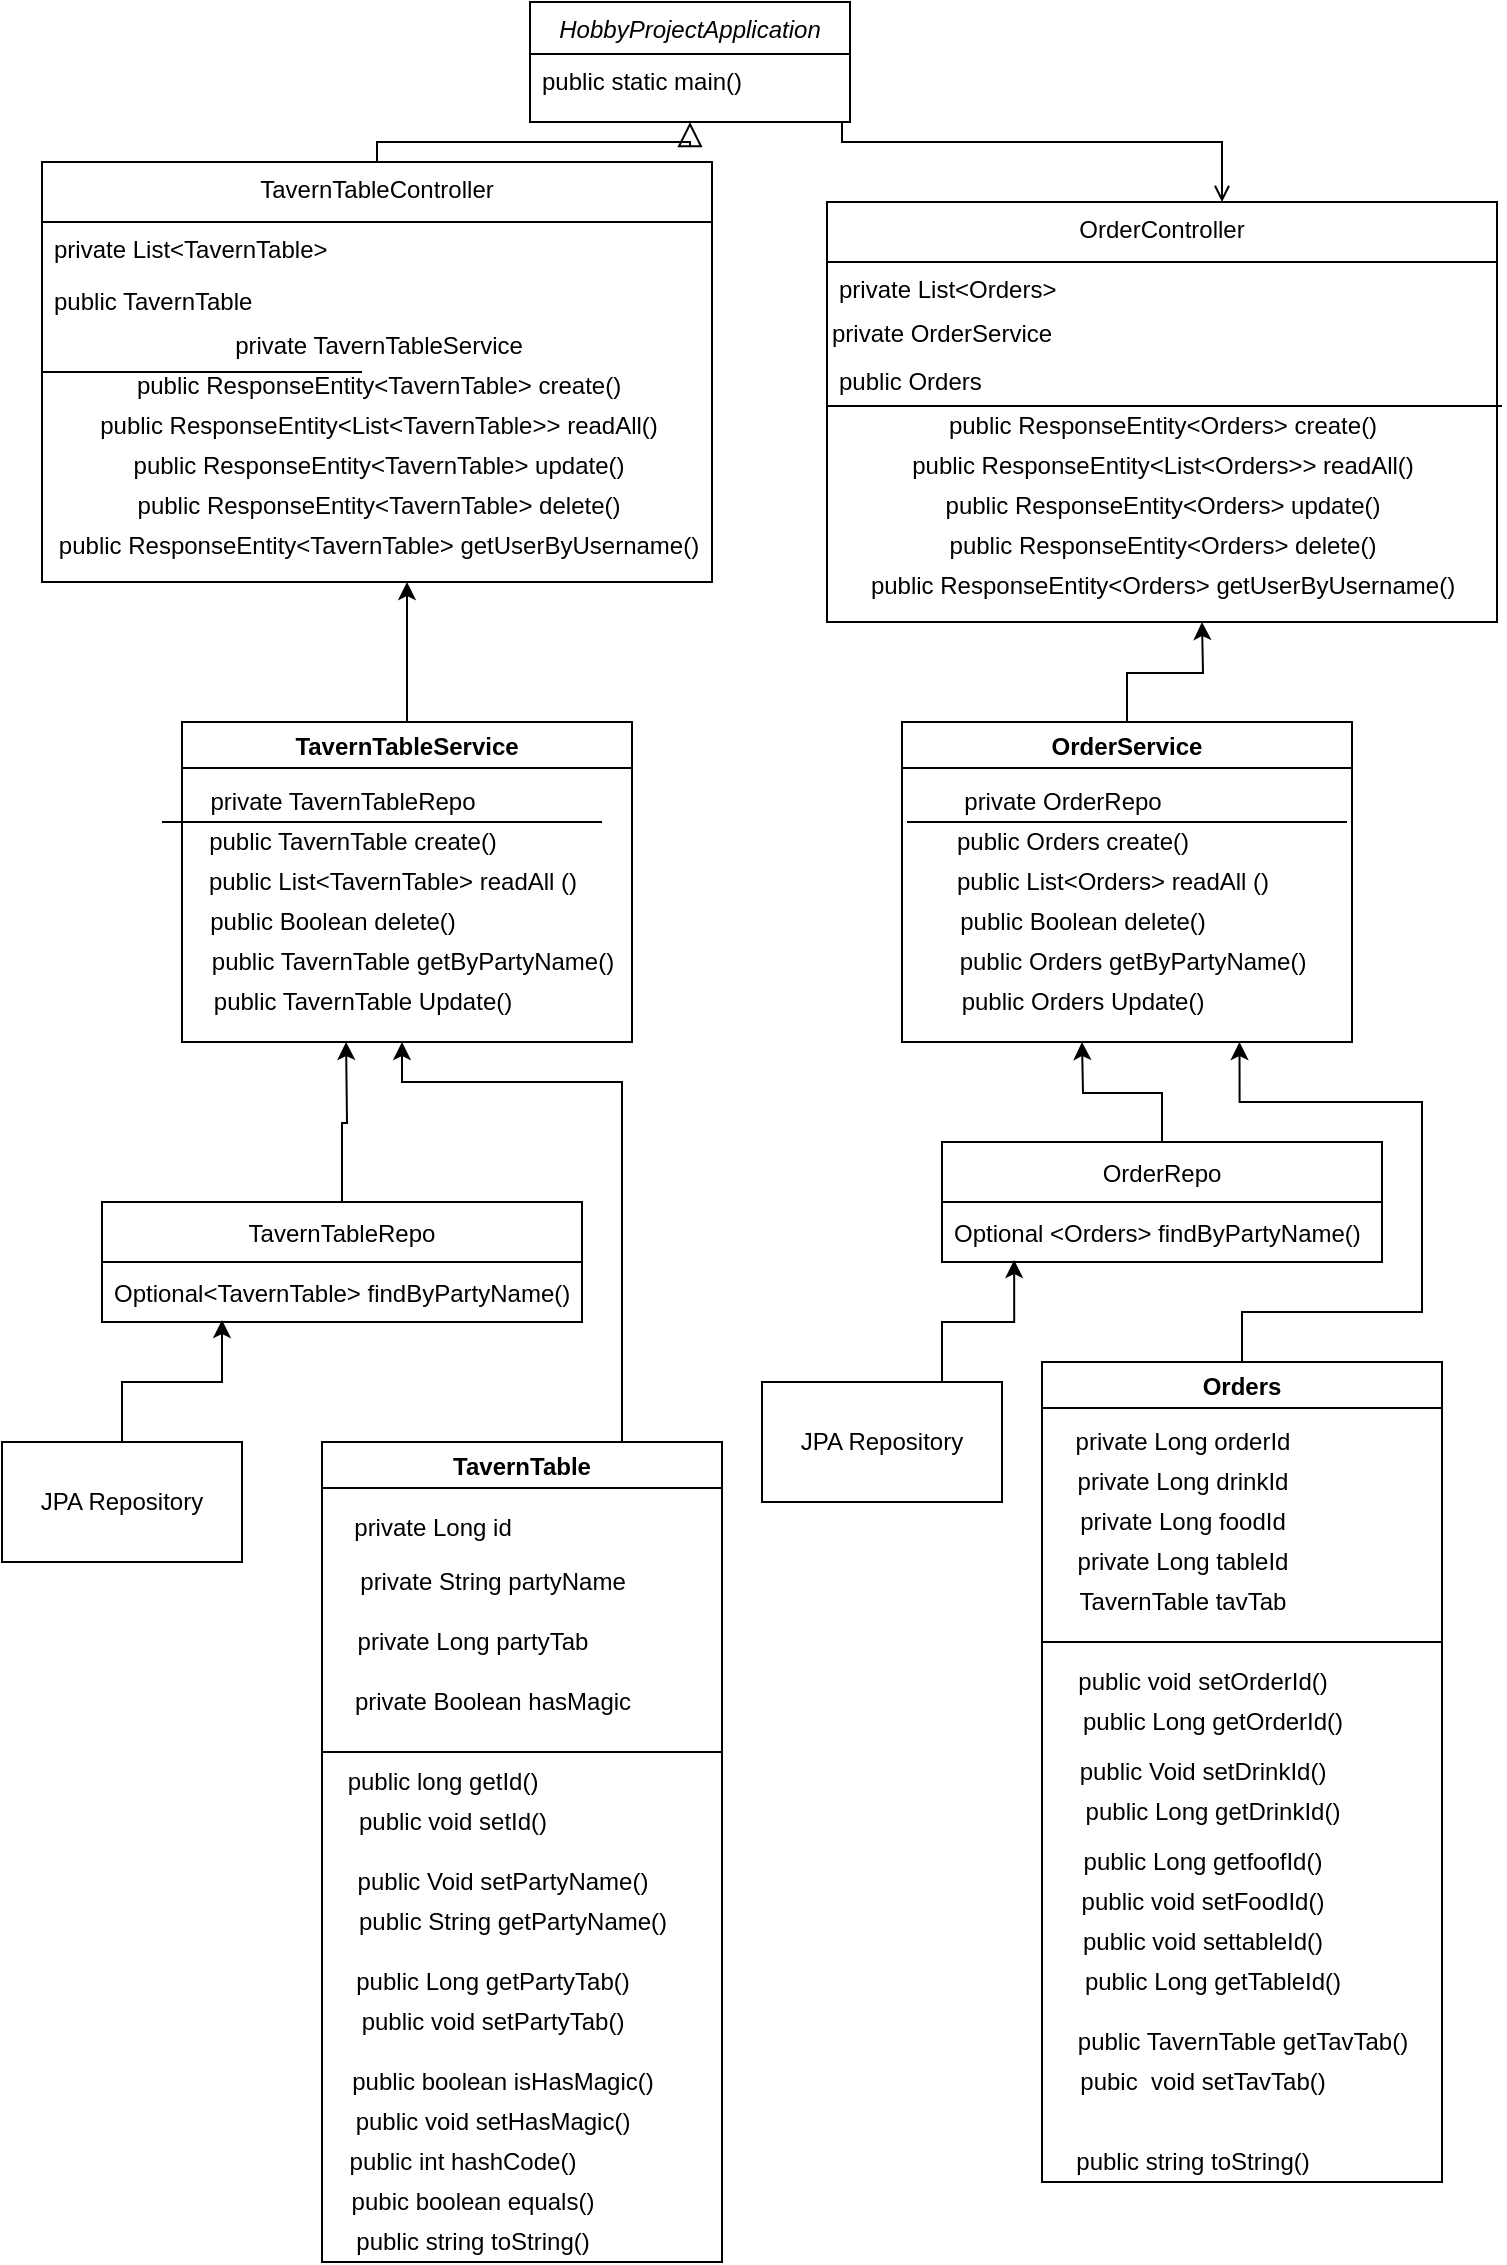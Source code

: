 <mxfile version="15.8.3" type="device"><diagram id="C5RBs43oDa-KdzZeNtuy" name="Page-1"><mxGraphModel dx="1422" dy="794" grid="1" gridSize="10" guides="1" tooltips="1" connect="1" arrows="1" fold="1" page="1" pageScale="1" pageWidth="827" pageHeight="1169" math="0" shadow="0"><root><mxCell id="WIyWlLk6GJQsqaUBKTNV-0"/><mxCell id="WIyWlLk6GJQsqaUBKTNV-1" parent="WIyWlLk6GJQsqaUBKTNV-0"/><mxCell id="zkfFHV4jXpPFQw0GAbJ--0" value="HobbyProjectApplication" style="swimlane;fontStyle=2;align=center;verticalAlign=top;childLayout=stackLayout;horizontal=1;startSize=26;horizontalStack=0;resizeParent=1;resizeLast=0;collapsible=1;marginBottom=0;rounded=0;shadow=0;strokeWidth=1;" parent="WIyWlLk6GJQsqaUBKTNV-1" vertex="1"><mxGeometry x="334" y="30" width="160" height="60" as="geometry"><mxRectangle x="230" y="140" width="160" height="26" as="alternateBounds"/></mxGeometry></mxCell><mxCell id="zkfFHV4jXpPFQw0GAbJ--1" value="public static main()" style="text;align=left;verticalAlign=top;spacingLeft=4;spacingRight=4;overflow=hidden;rotatable=0;points=[[0,0.5],[1,0.5]];portConstraint=eastwest;" parent="zkfFHV4jXpPFQw0GAbJ--0" vertex="1"><mxGeometry y="26" width="160" height="26" as="geometry"/></mxCell><mxCell id="zkfFHV4jXpPFQw0GAbJ--6" value="TavernTableController" style="swimlane;fontStyle=0;align=center;verticalAlign=top;childLayout=stackLayout;horizontal=1;startSize=30;horizontalStack=0;resizeParent=1;resizeLast=0;collapsible=1;marginBottom=0;rounded=0;shadow=0;strokeWidth=1;" parent="WIyWlLk6GJQsqaUBKTNV-1" vertex="1"><mxGeometry x="90" y="110" width="335" height="210" as="geometry"><mxRectangle x="130" y="380" width="160" height="26" as="alternateBounds"/></mxGeometry></mxCell><mxCell id="zkfFHV4jXpPFQw0GAbJ--7" value="private List&lt;TavernTable&gt;" style="text;align=left;verticalAlign=top;spacingLeft=4;spacingRight=4;overflow=hidden;rotatable=0;points=[[0,0.5],[1,0.5]];portConstraint=eastwest;" parent="zkfFHV4jXpPFQw0GAbJ--6" vertex="1"><mxGeometry y="30" width="335" height="26" as="geometry"/></mxCell><mxCell id="zkfFHV4jXpPFQw0GAbJ--8" value="public TavernTable" style="text;align=left;verticalAlign=top;spacingLeft=4;spacingRight=4;overflow=hidden;rotatable=0;points=[[0,0.5],[1,0.5]];portConstraint=eastwest;rounded=0;shadow=0;html=0;" parent="zkfFHV4jXpPFQw0GAbJ--6" vertex="1"><mxGeometry y="56" width="335" height="26" as="geometry"/></mxCell><mxCell id="3MEpa-SZB2q9y29wd3tS-119" value="" style="endArrow=none;html=1;rounded=0;exitX=0;exitY=1.15;exitDx=0;exitDy=0;exitPerimeter=0;" edge="1" parent="zkfFHV4jXpPFQw0GAbJ--6" source="3MEpa-SZB2q9y29wd3tS-117"><mxGeometry width="50" height="50" relative="1" as="geometry"><mxPoint x="30" y="102" as="sourcePoint"/><mxPoint x="160" y="105" as="targetPoint"/></mxGeometry></mxCell><mxCell id="3MEpa-SZB2q9y29wd3tS-117" value="private TavernTableService" style="text;html=1;align=center;verticalAlign=middle;resizable=0;points=[];autosize=1;strokeColor=none;fillColor=none;" vertex="1" parent="zkfFHV4jXpPFQw0GAbJ--6"><mxGeometry y="82" width="335" height="20" as="geometry"/></mxCell><mxCell id="3MEpa-SZB2q9y29wd3tS-120" value="public ResponseEntity&amp;lt;TavernTable&amp;gt; create()" style="text;html=1;align=center;verticalAlign=middle;resizable=0;points=[];autosize=1;strokeColor=none;fillColor=none;" vertex="1" parent="zkfFHV4jXpPFQw0GAbJ--6"><mxGeometry y="102" width="335" height="20" as="geometry"/></mxCell><mxCell id="3MEpa-SZB2q9y29wd3tS-121" value="public ResponseEntity&amp;lt;List&amp;lt;TavernTable&amp;gt;&amp;gt; readAll()" style="text;html=1;align=center;verticalAlign=middle;resizable=0;points=[];autosize=1;strokeColor=none;fillColor=none;" vertex="1" parent="zkfFHV4jXpPFQw0GAbJ--6"><mxGeometry y="122" width="335" height="20" as="geometry"/></mxCell><mxCell id="3MEpa-SZB2q9y29wd3tS-122" value="public ResponseEntity&amp;lt;TavernTable&amp;gt; update()" style="text;html=1;align=center;verticalAlign=middle;resizable=0;points=[];autosize=1;strokeColor=none;fillColor=none;" vertex="1" parent="zkfFHV4jXpPFQw0GAbJ--6"><mxGeometry y="142" width="335" height="20" as="geometry"/></mxCell><mxCell id="3MEpa-SZB2q9y29wd3tS-124" value="public ResponseEntity&amp;lt;TavernTable&amp;gt; delete()" style="text;html=1;align=center;verticalAlign=middle;resizable=0;points=[];autosize=1;strokeColor=none;fillColor=none;" vertex="1" parent="zkfFHV4jXpPFQw0GAbJ--6"><mxGeometry y="162" width="335" height="20" as="geometry"/></mxCell><mxCell id="3MEpa-SZB2q9y29wd3tS-125" value="public ResponseEntity&amp;lt;TavernTable&amp;gt; getUserByUsername()" style="text;html=1;align=center;verticalAlign=middle;resizable=0;points=[];autosize=1;strokeColor=none;fillColor=none;" vertex="1" parent="zkfFHV4jXpPFQw0GAbJ--6"><mxGeometry y="182" width="335" height="20" as="geometry"/></mxCell><mxCell id="zkfFHV4jXpPFQw0GAbJ--12" value="" style="endArrow=block;endSize=10;endFill=0;shadow=0;strokeWidth=1;rounded=0;edgeStyle=elbowEdgeStyle;elbow=vertical;" parent="WIyWlLk6GJQsqaUBKTNV-1" source="zkfFHV4jXpPFQw0GAbJ--6" target="zkfFHV4jXpPFQw0GAbJ--0" edge="1"><mxGeometry width="160" relative="1" as="geometry"><mxPoint x="200" y="203" as="sourcePoint"/><mxPoint x="200" y="203" as="targetPoint"/></mxGeometry></mxCell><mxCell id="zkfFHV4jXpPFQw0GAbJ--26" value="" style="endArrow=open;shadow=0;strokeWidth=1;rounded=0;endFill=1;edgeStyle=elbowEdgeStyle;elbow=vertical;" parent="WIyWlLk6GJQsqaUBKTNV-1" source="zkfFHV4jXpPFQw0GAbJ--0" edge="1"><mxGeometry x="0.5" y="41" relative="1" as="geometry"><mxPoint x="380" y="192" as="sourcePoint"/><mxPoint x="680" y="130" as="targetPoint"/><mxPoint x="-40" y="32" as="offset"/><Array as="points"><mxPoint x="490" y="100"/></Array></mxGeometry></mxCell><mxCell id="3MEpa-SZB2q9y29wd3tS-96" style="edgeStyle=orthogonalEdgeStyle;rounded=0;orthogonalLoop=1;jettySize=auto;html=1;entryX=0.586;entryY=1;entryDx=0;entryDy=0;entryPerimeter=0;" edge="1" parent="WIyWlLk6GJQsqaUBKTNV-1" source="3MEpa-SZB2q9y29wd3tS-5"><mxGeometry relative="1" as="geometry"><mxPoint x="242.04" y="550" as="targetPoint"/></mxGeometry></mxCell><mxCell id="3MEpa-SZB2q9y29wd3tS-5" value="TavernTableRepo" style="swimlane;fontStyle=0;childLayout=stackLayout;horizontal=1;startSize=30;horizontalStack=0;resizeParent=1;resizeParentMax=0;resizeLast=0;collapsible=1;marginBottom=0;" vertex="1" parent="WIyWlLk6GJQsqaUBKTNV-1"><mxGeometry x="120" y="630" width="240" height="60" as="geometry"/></mxCell><mxCell id="3MEpa-SZB2q9y29wd3tS-8" value="Optional&lt;TavernTable&gt; findByPartyName()" style="text;strokeColor=none;fillColor=none;align=left;verticalAlign=middle;spacingLeft=4;spacingRight=4;overflow=hidden;points=[[0,0.5],[1,0.5]];portConstraint=eastwest;rotatable=0;" vertex="1" parent="3MEpa-SZB2q9y29wd3tS-5"><mxGeometry y="30" width="240" height="30" as="geometry"/></mxCell><mxCell id="3MEpa-SZB2q9y29wd3tS-93" style="edgeStyle=orthogonalEdgeStyle;rounded=0;orthogonalLoop=1;jettySize=auto;html=1;exitX=0.5;exitY=0;exitDx=0;exitDy=0;entryX=0.25;entryY=0.967;entryDx=0;entryDy=0;entryPerimeter=0;" edge="1" parent="WIyWlLk6GJQsqaUBKTNV-1" source="3MEpa-SZB2q9y29wd3tS-9" target="3MEpa-SZB2q9y29wd3tS-8"><mxGeometry relative="1" as="geometry"/></mxCell><mxCell id="3MEpa-SZB2q9y29wd3tS-9" value="JPA Repository" style="rounded=0;whiteSpace=wrap;html=1;" vertex="1" parent="WIyWlLk6GJQsqaUBKTNV-1"><mxGeometry x="70" y="750" width="120" height="60" as="geometry"/></mxCell><mxCell id="3MEpa-SZB2q9y29wd3tS-116" style="edgeStyle=orthogonalEdgeStyle;rounded=0;orthogonalLoop=1;jettySize=auto;html=1;" edge="1" parent="WIyWlLk6GJQsqaUBKTNV-1" source="3MEpa-SZB2q9y29wd3tS-22"><mxGeometry relative="1" as="geometry"><mxPoint x="610" y="550" as="targetPoint"/></mxGeometry></mxCell><mxCell id="3MEpa-SZB2q9y29wd3tS-22" value="OrderRepo" style="swimlane;fontStyle=0;childLayout=stackLayout;horizontal=1;startSize=30;horizontalStack=0;resizeParent=1;resizeParentMax=0;resizeLast=0;collapsible=1;marginBottom=0;" vertex="1" parent="WIyWlLk6GJQsqaUBKTNV-1"><mxGeometry x="540" y="600" width="220" height="60" as="geometry"/></mxCell><mxCell id="3MEpa-SZB2q9y29wd3tS-23" value="Optional &lt;Orders&gt; findByPartyName()" style="text;strokeColor=none;fillColor=none;align=left;verticalAlign=middle;spacingLeft=4;spacingRight=4;overflow=hidden;points=[[0,0.5],[1,0.5]];portConstraint=eastwest;rotatable=0;" vertex="1" parent="3MEpa-SZB2q9y29wd3tS-22"><mxGeometry y="30" width="220" height="30" as="geometry"/></mxCell><mxCell id="3MEpa-SZB2q9y29wd3tS-97" style="edgeStyle=orthogonalEdgeStyle;rounded=0;orthogonalLoop=1;jettySize=auto;html=1;exitX=0.75;exitY=0;exitDx=0;exitDy=0;entryX=0.164;entryY=0.967;entryDx=0;entryDy=0;entryPerimeter=0;" edge="1" parent="WIyWlLk6GJQsqaUBKTNV-1" source="3MEpa-SZB2q9y29wd3tS-26" target="3MEpa-SZB2q9y29wd3tS-23"><mxGeometry relative="1" as="geometry"/></mxCell><mxCell id="3MEpa-SZB2q9y29wd3tS-26" value="JPA Repository" style="rounded=0;whiteSpace=wrap;html=1;" vertex="1" parent="WIyWlLk6GJQsqaUBKTNV-1"><mxGeometry x="450" y="720" width="120" height="60" as="geometry"/></mxCell><mxCell id="3MEpa-SZB2q9y29wd3tS-95" style="edgeStyle=orthogonalEdgeStyle;rounded=0;orthogonalLoop=1;jettySize=auto;html=1;exitX=0.75;exitY=0;exitDx=0;exitDy=0;" edge="1" parent="WIyWlLk6GJQsqaUBKTNV-1" source="3MEpa-SZB2q9y29wd3tS-40"><mxGeometry relative="1" as="geometry"><mxPoint x="270" y="550" as="targetPoint"/><Array as="points"><mxPoint x="380" y="570"/><mxPoint x="270" y="570"/></Array></mxGeometry></mxCell><mxCell id="3MEpa-SZB2q9y29wd3tS-40" value="TavernTable" style="swimlane;" vertex="1" parent="WIyWlLk6GJQsqaUBKTNV-1"><mxGeometry x="230" y="750" width="200" height="410" as="geometry"/></mxCell><mxCell id="3MEpa-SZB2q9y29wd3tS-41" value="private Long id" style="text;html=1;align=center;verticalAlign=middle;resizable=0;points=[];autosize=1;strokeColor=none;fillColor=none;" vertex="1" parent="3MEpa-SZB2q9y29wd3tS-40"><mxGeometry x="10" y="33" width="90" height="20" as="geometry"/></mxCell><mxCell id="3MEpa-SZB2q9y29wd3tS-43" value="private String partyName" style="text;html=1;align=center;verticalAlign=middle;resizable=0;points=[];autosize=1;strokeColor=none;fillColor=none;" vertex="1" parent="3MEpa-SZB2q9y29wd3tS-40"><mxGeometry x="10" y="60" width="150" height="20" as="geometry"/></mxCell><mxCell id="3MEpa-SZB2q9y29wd3tS-44" value="private Long partyTab" style="text;html=1;align=center;verticalAlign=middle;resizable=0;points=[];autosize=1;strokeColor=none;fillColor=none;" vertex="1" parent="3MEpa-SZB2q9y29wd3tS-40"><mxGeometry x="10" y="90" width="130" height="20" as="geometry"/></mxCell><mxCell id="3MEpa-SZB2q9y29wd3tS-45" value="private Boolean hasMagic" style="text;html=1;align=center;verticalAlign=middle;resizable=0;points=[];autosize=1;strokeColor=none;fillColor=none;" vertex="1" parent="3MEpa-SZB2q9y29wd3tS-40"><mxGeometry x="10" y="120" width="150" height="20" as="geometry"/></mxCell><mxCell id="3MEpa-SZB2q9y29wd3tS-46" value="" style="endArrow=none;html=1;rounded=0;" edge="1" parent="3MEpa-SZB2q9y29wd3tS-40"><mxGeometry width="50" height="50" relative="1" as="geometry"><mxPoint y="155" as="sourcePoint"/><mxPoint x="200" y="155" as="targetPoint"/></mxGeometry></mxCell><mxCell id="3MEpa-SZB2q9y29wd3tS-49" value="public Void setPartyName()" style="text;html=1;align=center;verticalAlign=middle;resizable=0;points=[];autosize=1;strokeColor=none;fillColor=none;" vertex="1" parent="3MEpa-SZB2q9y29wd3tS-40"><mxGeometry x="10" y="210" width="160" height="20" as="geometry"/></mxCell><mxCell id="3MEpa-SZB2q9y29wd3tS-50" value="public String getPartyName()" style="text;html=1;align=center;verticalAlign=middle;resizable=0;points=[];autosize=1;strokeColor=none;fillColor=none;" vertex="1" parent="3MEpa-SZB2q9y29wd3tS-40"><mxGeometry x="10" y="230" width="170" height="20" as="geometry"/></mxCell><mxCell id="3MEpa-SZB2q9y29wd3tS-51" value="public Long getPartyTab()" style="text;html=1;align=center;verticalAlign=middle;resizable=0;points=[];autosize=1;strokeColor=none;fillColor=none;" vertex="1" parent="3MEpa-SZB2q9y29wd3tS-40"><mxGeometry x="10" y="260" width="150" height="20" as="geometry"/></mxCell><mxCell id="3MEpa-SZB2q9y29wd3tS-52" value="public void setPartyTab()" style="text;html=1;align=center;verticalAlign=middle;resizable=0;points=[];autosize=1;strokeColor=none;fillColor=none;" vertex="1" parent="3MEpa-SZB2q9y29wd3tS-40"><mxGeometry x="10" y="280" width="150" height="20" as="geometry"/></mxCell><mxCell id="3MEpa-SZB2q9y29wd3tS-53" value="public boolean isHasMagic()" style="text;html=1;align=center;verticalAlign=middle;resizable=0;points=[];autosize=1;strokeColor=none;fillColor=none;" vertex="1" parent="3MEpa-SZB2q9y29wd3tS-40"><mxGeometry x="5" y="310" width="170" height="20" as="geometry"/></mxCell><mxCell id="3MEpa-SZB2q9y29wd3tS-48" value="public void setId()" style="text;html=1;align=center;verticalAlign=middle;resizable=0;points=[];autosize=1;strokeColor=none;fillColor=none;" vertex="1" parent="3MEpa-SZB2q9y29wd3tS-40"><mxGeometry x="10" y="180" width="110" height="20" as="geometry"/></mxCell><mxCell id="3MEpa-SZB2q9y29wd3tS-54" value="public void setHasMagic()" style="text;html=1;align=center;verticalAlign=middle;resizable=0;points=[];autosize=1;strokeColor=none;fillColor=none;" vertex="1" parent="3MEpa-SZB2q9y29wd3tS-40"><mxGeometry x="10" y="330" width="150" height="20" as="geometry"/></mxCell><mxCell id="3MEpa-SZB2q9y29wd3tS-56" value="pubic boolean equals()" style="text;html=1;align=center;verticalAlign=middle;resizable=0;points=[];autosize=1;strokeColor=none;fillColor=none;" vertex="1" parent="3MEpa-SZB2q9y29wd3tS-40"><mxGeometry x="5" y="370" width="140" height="20" as="geometry"/></mxCell><mxCell id="3MEpa-SZB2q9y29wd3tS-57" value="public string toString()" style="text;html=1;align=center;verticalAlign=middle;resizable=0;points=[];autosize=1;strokeColor=none;fillColor=none;" vertex="1" parent="3MEpa-SZB2q9y29wd3tS-40"><mxGeometry x="10" y="390" width="130" height="20" as="geometry"/></mxCell><mxCell id="3MEpa-SZB2q9y29wd3tS-47" value="public long getId()" style="text;html=1;align=center;verticalAlign=middle;resizable=0;points=[];autosize=1;strokeColor=none;fillColor=none;" vertex="1" parent="WIyWlLk6GJQsqaUBKTNV-1"><mxGeometry x="235" y="910" width="110" height="20" as="geometry"/></mxCell><mxCell id="3MEpa-SZB2q9y29wd3tS-55" value="public int hashCode()" style="text;html=1;align=center;verticalAlign=middle;resizable=0;points=[];autosize=1;strokeColor=none;fillColor=none;" vertex="1" parent="WIyWlLk6GJQsqaUBKTNV-1"><mxGeometry x="235" y="1100" width="130" height="20" as="geometry"/></mxCell><mxCell id="3MEpa-SZB2q9y29wd3tS-98" style="edgeStyle=orthogonalEdgeStyle;rounded=0;orthogonalLoop=1;jettySize=auto;html=1;exitX=0.5;exitY=0;exitDx=0;exitDy=0;entryX=0.75;entryY=1;entryDx=0;entryDy=0;" edge="1" parent="WIyWlLk6GJQsqaUBKTNV-1" source="3MEpa-SZB2q9y29wd3tS-75" target="3MEpa-SZB2q9y29wd3tS-108"><mxGeometry relative="1" as="geometry"><Array as="points"><mxPoint x="690" y="685"/><mxPoint x="780" y="685"/><mxPoint x="780" y="580"/><mxPoint x="689" y="580"/></Array></mxGeometry></mxCell><mxCell id="3MEpa-SZB2q9y29wd3tS-75" value="Orders" style="swimlane;" vertex="1" parent="WIyWlLk6GJQsqaUBKTNV-1"><mxGeometry x="590" y="710" width="200" height="410" as="geometry"/></mxCell><mxCell id="3MEpa-SZB2q9y29wd3tS-76" value="private Long orderId" style="text;html=1;align=center;verticalAlign=middle;resizable=0;points=[];autosize=1;strokeColor=none;fillColor=none;" vertex="1" parent="3MEpa-SZB2q9y29wd3tS-75"><mxGeometry x="10" y="30" width="120" height="20" as="geometry"/></mxCell><mxCell id="3MEpa-SZB2q9y29wd3tS-77" value="private Long drinkId" style="text;html=1;align=center;verticalAlign=middle;resizable=0;points=[];autosize=1;strokeColor=none;fillColor=none;" vertex="1" parent="3MEpa-SZB2q9y29wd3tS-75"><mxGeometry x="10" y="50" width="120" height="20" as="geometry"/></mxCell><mxCell id="3MEpa-SZB2q9y29wd3tS-78" value="private Long foodId" style="text;html=1;align=center;verticalAlign=middle;resizable=0;points=[];autosize=1;strokeColor=none;fillColor=none;" vertex="1" parent="3MEpa-SZB2q9y29wd3tS-75"><mxGeometry x="10" y="70" width="120" height="20" as="geometry"/></mxCell><mxCell id="3MEpa-SZB2q9y29wd3tS-79" value="TavernTable tavTab" style="text;html=1;align=center;verticalAlign=middle;resizable=0;points=[];autosize=1;strokeColor=none;fillColor=none;" vertex="1" parent="3MEpa-SZB2q9y29wd3tS-75"><mxGeometry x="10" y="110" width="120" height="20" as="geometry"/></mxCell><mxCell id="3MEpa-SZB2q9y29wd3tS-80" value="" style="endArrow=none;html=1;rounded=0;" edge="1" parent="3MEpa-SZB2q9y29wd3tS-75"><mxGeometry width="50" height="50" relative="1" as="geometry"><mxPoint y="140" as="sourcePoint"/><mxPoint x="200" y="140" as="targetPoint"/><Array as="points"><mxPoint x="100" y="140"/></Array></mxGeometry></mxCell><mxCell id="3MEpa-SZB2q9y29wd3tS-81" value="public Void setDrinkId()" style="text;html=1;align=center;verticalAlign=middle;resizable=0;points=[];autosize=1;strokeColor=none;fillColor=none;" vertex="1" parent="3MEpa-SZB2q9y29wd3tS-75"><mxGeometry x="10" y="195" width="140" height="20" as="geometry"/></mxCell><mxCell id="3MEpa-SZB2q9y29wd3tS-82" value="public Long getDrinkId()" style="text;html=1;align=center;verticalAlign=middle;resizable=0;points=[];autosize=1;strokeColor=none;fillColor=none;" vertex="1" parent="3MEpa-SZB2q9y29wd3tS-75"><mxGeometry x="15" y="215" width="140" height="20" as="geometry"/></mxCell><mxCell id="3MEpa-SZB2q9y29wd3tS-83" value="public Long getfoofId()" style="text;html=1;align=center;verticalAlign=middle;resizable=0;points=[];autosize=1;strokeColor=none;fillColor=none;" vertex="1" parent="3MEpa-SZB2q9y29wd3tS-75"><mxGeometry x="15" y="240" width="130" height="20" as="geometry"/></mxCell><mxCell id="3MEpa-SZB2q9y29wd3tS-84" value="public void setFoodId()" style="text;html=1;align=center;verticalAlign=middle;resizable=0;points=[];autosize=1;strokeColor=none;fillColor=none;" vertex="1" parent="3MEpa-SZB2q9y29wd3tS-75"><mxGeometry x="10" y="260" width="140" height="20" as="geometry"/></mxCell><mxCell id="3MEpa-SZB2q9y29wd3tS-85" value="public Long getTableId()" style="text;html=1;align=center;verticalAlign=middle;resizable=0;points=[];autosize=1;strokeColor=none;fillColor=none;" vertex="1" parent="3MEpa-SZB2q9y29wd3tS-75"><mxGeometry x="15" y="300" width="140" height="20" as="geometry"/></mxCell><mxCell id="3MEpa-SZB2q9y29wd3tS-86" value="public void setOrderId()" style="text;html=1;align=center;verticalAlign=middle;resizable=0;points=[];autosize=1;strokeColor=none;fillColor=none;" vertex="1" parent="3MEpa-SZB2q9y29wd3tS-75"><mxGeometry x="10" y="150" width="140" height="20" as="geometry"/></mxCell><mxCell id="3MEpa-SZB2q9y29wd3tS-87" value="public void settableId()" style="text;html=1;align=center;verticalAlign=middle;resizable=0;points=[];autosize=1;strokeColor=none;fillColor=none;" vertex="1" parent="3MEpa-SZB2q9y29wd3tS-75"><mxGeometry x="10" y="280" width="140" height="20" as="geometry"/></mxCell><mxCell id="3MEpa-SZB2q9y29wd3tS-88" value="pubic&amp;nbsp; void setTavTab()" style="text;html=1;align=center;verticalAlign=middle;resizable=0;points=[];autosize=1;strokeColor=none;fillColor=none;" vertex="1" parent="3MEpa-SZB2q9y29wd3tS-75"><mxGeometry x="10" y="350" width="140" height="20" as="geometry"/></mxCell><mxCell id="3MEpa-SZB2q9y29wd3tS-89" value="public string toString()" style="text;html=1;align=center;verticalAlign=middle;resizable=0;points=[];autosize=1;strokeColor=none;fillColor=none;" vertex="1" parent="3MEpa-SZB2q9y29wd3tS-75"><mxGeometry x="10" y="390" width="130" height="20" as="geometry"/></mxCell><mxCell id="3MEpa-SZB2q9y29wd3tS-90" value="private Long tableId" style="text;html=1;align=center;verticalAlign=middle;resizable=0;points=[];autosize=1;strokeColor=none;fillColor=none;" vertex="1" parent="3MEpa-SZB2q9y29wd3tS-75"><mxGeometry x="10" y="90" width="120" height="20" as="geometry"/></mxCell><mxCell id="3MEpa-SZB2q9y29wd3tS-92" value="public Long getOrderId()" style="text;html=1;align=center;verticalAlign=middle;resizable=0;points=[];autosize=1;strokeColor=none;fillColor=none;" vertex="1" parent="3MEpa-SZB2q9y29wd3tS-75"><mxGeometry x="10" y="170" width="150" height="20" as="geometry"/></mxCell><mxCell id="3MEpa-SZB2q9y29wd3tS-91" value="public TavernTable getTavTab()" style="text;html=1;align=center;verticalAlign=middle;resizable=0;points=[];autosize=1;strokeColor=none;fillColor=none;" vertex="1" parent="3MEpa-SZB2q9y29wd3tS-75"><mxGeometry x="10" y="330" width="180" height="20" as="geometry"/></mxCell><mxCell id="3MEpa-SZB2q9y29wd3tS-126" style="edgeStyle=orthogonalEdgeStyle;rounded=0;orthogonalLoop=1;jettySize=auto;html=1;" edge="1" parent="WIyWlLk6GJQsqaUBKTNV-1" source="3MEpa-SZB2q9y29wd3tS-99"><mxGeometry relative="1" as="geometry"><mxPoint x="272.5" y="320" as="targetPoint"/></mxGeometry></mxCell><mxCell id="3MEpa-SZB2q9y29wd3tS-99" value="TavernTableService" style="swimlane;" vertex="1" parent="WIyWlLk6GJQsqaUBKTNV-1"><mxGeometry x="160" y="390" width="225" height="160" as="geometry"/></mxCell><mxCell id="3MEpa-SZB2q9y29wd3tS-100" value="private TavernTableRepo" style="text;html=1;align=center;verticalAlign=middle;resizable=0;points=[];autosize=1;strokeColor=none;fillColor=none;" vertex="1" parent="3MEpa-SZB2q9y29wd3tS-99"><mxGeometry x="5" y="30" width="150" height="20" as="geometry"/></mxCell><mxCell id="3MEpa-SZB2q9y29wd3tS-101" value="" style="endArrow=none;html=1;rounded=0;" edge="1" parent="3MEpa-SZB2q9y29wd3tS-99"><mxGeometry width="50" height="50" relative="1" as="geometry"><mxPoint x="-10" y="50" as="sourcePoint"/><mxPoint x="210" y="50" as="targetPoint"/></mxGeometry></mxCell><mxCell id="3MEpa-SZB2q9y29wd3tS-102" value="public TavernTable create()" style="text;html=1;align=center;verticalAlign=middle;resizable=0;points=[];autosize=1;strokeColor=none;fillColor=none;" vertex="1" parent="3MEpa-SZB2q9y29wd3tS-99"><mxGeometry x="5" y="50" width="160" height="20" as="geometry"/></mxCell><mxCell id="3MEpa-SZB2q9y29wd3tS-104" value="public List&amp;lt;TavernTable&amp;gt; readAll ()" style="text;html=1;align=center;verticalAlign=middle;resizable=0;points=[];autosize=1;strokeColor=none;fillColor=none;" vertex="1" parent="3MEpa-SZB2q9y29wd3tS-99"><mxGeometry x="5" y="70" width="200" height="20" as="geometry"/></mxCell><mxCell id="3MEpa-SZB2q9y29wd3tS-105" value="public Boolean delete()" style="text;html=1;align=center;verticalAlign=middle;resizable=0;points=[];autosize=1;strokeColor=none;fillColor=none;" vertex="1" parent="3MEpa-SZB2q9y29wd3tS-99"><mxGeometry x="5" y="90" width="140" height="20" as="geometry"/></mxCell><mxCell id="3MEpa-SZB2q9y29wd3tS-106" value="public TavernTable getByPartyName()" style="text;html=1;align=center;verticalAlign=middle;resizable=0;points=[];autosize=1;strokeColor=none;fillColor=none;" vertex="1" parent="3MEpa-SZB2q9y29wd3tS-99"><mxGeometry x="5" y="110" width="220" height="20" as="geometry"/></mxCell><mxCell id="3MEpa-SZB2q9y29wd3tS-107" value="public TavernTable Update()" style="text;html=1;align=center;verticalAlign=middle;resizable=0;points=[];autosize=1;strokeColor=none;fillColor=none;" vertex="1" parent="3MEpa-SZB2q9y29wd3tS-99"><mxGeometry x="10" y="130" width="160" height="20" as="geometry"/></mxCell><mxCell id="3MEpa-SZB2q9y29wd3tS-139" style="edgeStyle=orthogonalEdgeStyle;rounded=0;orthogonalLoop=1;jettySize=auto;html=1;" edge="1" parent="WIyWlLk6GJQsqaUBKTNV-1" source="3MEpa-SZB2q9y29wd3tS-108"><mxGeometry relative="1" as="geometry"><mxPoint x="670" y="340" as="targetPoint"/></mxGeometry></mxCell><mxCell id="3MEpa-SZB2q9y29wd3tS-108" value="OrderService" style="swimlane;" vertex="1" parent="WIyWlLk6GJQsqaUBKTNV-1"><mxGeometry x="520" y="390" width="225" height="160" as="geometry"/></mxCell><mxCell id="3MEpa-SZB2q9y29wd3tS-109" value="private OrderRepo" style="text;html=1;align=center;verticalAlign=middle;resizable=0;points=[];autosize=1;strokeColor=none;fillColor=none;" vertex="1" parent="3MEpa-SZB2q9y29wd3tS-108"><mxGeometry x="25" y="30" width="110" height="20" as="geometry"/></mxCell><mxCell id="3MEpa-SZB2q9y29wd3tS-110" value="" style="endArrow=none;html=1;rounded=0;" edge="1" parent="3MEpa-SZB2q9y29wd3tS-108"><mxGeometry width="50" height="50" relative="1" as="geometry"><mxPoint x="2.5" y="50" as="sourcePoint"/><mxPoint x="222.5" y="50" as="targetPoint"/></mxGeometry></mxCell><mxCell id="3MEpa-SZB2q9y29wd3tS-111" value="public Orders create()" style="text;html=1;align=center;verticalAlign=middle;resizable=0;points=[];autosize=1;strokeColor=none;fillColor=none;" vertex="1" parent="3MEpa-SZB2q9y29wd3tS-108"><mxGeometry x="20" y="50" width="130" height="20" as="geometry"/></mxCell><mxCell id="3MEpa-SZB2q9y29wd3tS-112" value="public List&amp;lt;Orders&amp;gt; readAll ()" style="text;html=1;align=center;verticalAlign=middle;resizable=0;points=[];autosize=1;strokeColor=none;fillColor=none;" vertex="1" parent="3MEpa-SZB2q9y29wd3tS-108"><mxGeometry x="20" y="70" width="170" height="20" as="geometry"/></mxCell><mxCell id="3MEpa-SZB2q9y29wd3tS-113" value="public Boolean delete()" style="text;html=1;align=center;verticalAlign=middle;resizable=0;points=[];autosize=1;strokeColor=none;fillColor=none;" vertex="1" parent="3MEpa-SZB2q9y29wd3tS-108"><mxGeometry x="20" y="90" width="140" height="20" as="geometry"/></mxCell><mxCell id="3MEpa-SZB2q9y29wd3tS-114" value="public Orders getByPartyName()" style="text;html=1;align=center;verticalAlign=middle;resizable=0;points=[];autosize=1;strokeColor=none;fillColor=none;" vertex="1" parent="3MEpa-SZB2q9y29wd3tS-108"><mxGeometry x="20" y="110" width="190" height="20" as="geometry"/></mxCell><mxCell id="3MEpa-SZB2q9y29wd3tS-115" value="public Orders Update()" style="text;html=1;align=center;verticalAlign=middle;resizable=0;points=[];autosize=1;strokeColor=none;fillColor=none;" vertex="1" parent="3MEpa-SZB2q9y29wd3tS-108"><mxGeometry x="20" y="130" width="140" height="20" as="geometry"/></mxCell><mxCell id="3MEpa-SZB2q9y29wd3tS-127" value="OrderController" style="swimlane;fontStyle=0;align=center;verticalAlign=top;childLayout=stackLayout;horizontal=1;startSize=30;horizontalStack=0;resizeParent=1;resizeLast=0;collapsible=1;marginBottom=0;rounded=0;shadow=0;strokeWidth=1;" vertex="1" parent="WIyWlLk6GJQsqaUBKTNV-1"><mxGeometry x="482.5" y="130" width="335" height="210" as="geometry"><mxRectangle x="130" y="380" width="160" height="26" as="alternateBounds"/></mxGeometry></mxCell><mxCell id="3MEpa-SZB2q9y29wd3tS-128" value="private List&lt;Orders&gt;" style="text;align=left;verticalAlign=top;spacingLeft=4;spacingRight=4;overflow=hidden;rotatable=0;points=[[0,0.5],[1,0.5]];portConstraint=eastwest;" vertex="1" parent="3MEpa-SZB2q9y29wd3tS-127"><mxGeometry y="30" width="335" height="26" as="geometry"/></mxCell><mxCell id="3MEpa-SZB2q9y29wd3tS-137" value="" style="endArrow=none;html=1;rounded=0;" edge="1" parent="3MEpa-SZB2q9y29wd3tS-127"><mxGeometry width="50" height="50" relative="1" as="geometry"><mxPoint y="102" as="sourcePoint"/><mxPoint x="337.5" y="102" as="targetPoint"/></mxGeometry></mxCell><mxCell id="3MEpa-SZB2q9y29wd3tS-131" value="private OrderService" style="text;html=1;align=left;verticalAlign=middle;resizable=0;points=[];autosize=1;strokeColor=none;fillColor=none;" vertex="1" parent="3MEpa-SZB2q9y29wd3tS-127"><mxGeometry y="56" width="335" height="20" as="geometry"/></mxCell><mxCell id="3MEpa-SZB2q9y29wd3tS-129" value="public Orders" style="text;align=left;verticalAlign=top;spacingLeft=4;spacingRight=4;overflow=hidden;rotatable=0;points=[[0,0.5],[1,0.5]];portConstraint=eastwest;rounded=0;shadow=0;html=0;" vertex="1" parent="3MEpa-SZB2q9y29wd3tS-127"><mxGeometry y="76" width="335" height="26" as="geometry"/></mxCell><mxCell id="3MEpa-SZB2q9y29wd3tS-132" value="public ResponseEntity&amp;lt;Orders&amp;gt; create()" style="text;html=1;align=center;verticalAlign=middle;resizable=0;points=[];autosize=1;strokeColor=none;fillColor=none;" vertex="1" parent="3MEpa-SZB2q9y29wd3tS-127"><mxGeometry y="102" width="335" height="20" as="geometry"/></mxCell><mxCell id="3MEpa-SZB2q9y29wd3tS-133" value="public ResponseEntity&amp;lt;List&amp;lt;Orders&amp;gt;&amp;gt; readAll()" style="text;html=1;align=center;verticalAlign=middle;resizable=0;points=[];autosize=1;strokeColor=none;fillColor=none;" vertex="1" parent="3MEpa-SZB2q9y29wd3tS-127"><mxGeometry y="122" width="335" height="20" as="geometry"/></mxCell><mxCell id="3MEpa-SZB2q9y29wd3tS-134" value="public ResponseEntity&amp;lt;Orders&amp;gt; update()" style="text;html=1;align=center;verticalAlign=middle;resizable=0;points=[];autosize=1;strokeColor=none;fillColor=none;" vertex="1" parent="3MEpa-SZB2q9y29wd3tS-127"><mxGeometry y="142" width="335" height="20" as="geometry"/></mxCell><mxCell id="3MEpa-SZB2q9y29wd3tS-135" value="public ResponseEntity&amp;lt;Orders&amp;gt; delete()" style="text;html=1;align=center;verticalAlign=middle;resizable=0;points=[];autosize=1;strokeColor=none;fillColor=none;" vertex="1" parent="3MEpa-SZB2q9y29wd3tS-127"><mxGeometry y="162" width="335" height="20" as="geometry"/></mxCell><mxCell id="3MEpa-SZB2q9y29wd3tS-136" value="public ResponseEntity&amp;lt;Orders&amp;gt; getUserByUsername()" style="text;html=1;align=center;verticalAlign=middle;resizable=0;points=[];autosize=1;strokeColor=none;fillColor=none;" vertex="1" parent="3MEpa-SZB2q9y29wd3tS-127"><mxGeometry y="182" width="335" height="20" as="geometry"/></mxCell></root></mxGraphModel></diagram></mxfile>